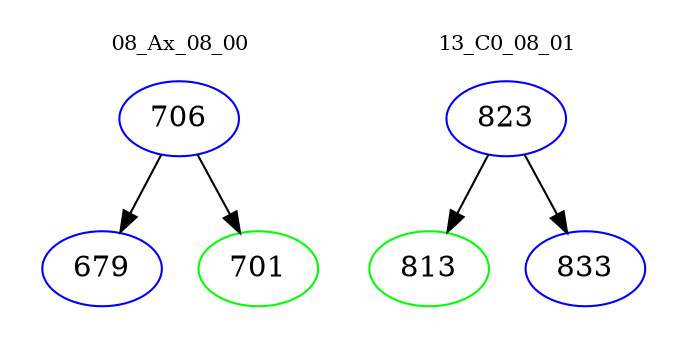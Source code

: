 digraph{
subgraph cluster_0 {
color = white
label = "08_Ax_08_00";
fontsize=10;
T0_706 [label="706", color="blue"]
T0_706 -> T0_679 [color="black"]
T0_679 [label="679", color="blue"]
T0_706 -> T0_701 [color="black"]
T0_701 [label="701", color="green"]
}
subgraph cluster_1 {
color = white
label = "13_C0_08_01";
fontsize=10;
T1_823 [label="823", color="blue"]
T1_823 -> T1_813 [color="black"]
T1_813 [label="813", color="green"]
T1_823 -> T1_833 [color="black"]
T1_833 [label="833", color="blue"]
}
}
